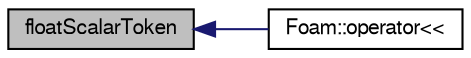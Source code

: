digraph "floatScalarToken"
{
  bgcolor="transparent";
  edge [fontname="FreeSans",fontsize="10",labelfontname="FreeSans",labelfontsize="10"];
  node [fontname="FreeSans",fontsize="10",shape=record];
  rankdir="LR";
  Node613 [label="floatScalarToken",height=0.2,width=0.4,color="black", fillcolor="grey75", style="filled", fontcolor="black"];
  Node613 -> Node614 [dir="back",color="midnightblue",fontsize="10",style="solid",fontname="FreeSans"];
  Node614 [label="Foam::operator\<\<",height=0.2,width=0.4,color="black",URL="$a21124.html#a609e356ecf969e67ae8ffc4d99dc9c64"];
}
